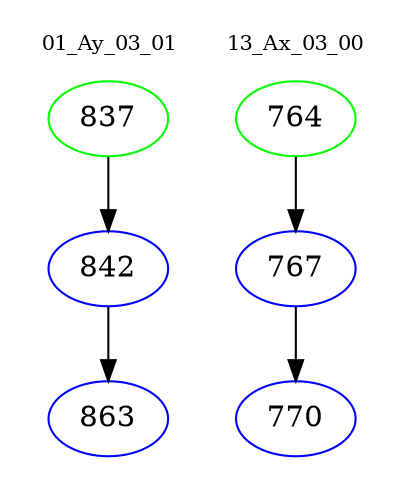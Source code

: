 digraph{
subgraph cluster_0 {
color = white
label = "01_Ay_03_01";
fontsize=10;
T0_837 [label="837", color="green"]
T0_837 -> T0_842 [color="black"]
T0_842 [label="842", color="blue"]
T0_842 -> T0_863 [color="black"]
T0_863 [label="863", color="blue"]
}
subgraph cluster_1 {
color = white
label = "13_Ax_03_00";
fontsize=10;
T1_764 [label="764", color="green"]
T1_764 -> T1_767 [color="black"]
T1_767 [label="767", color="blue"]
T1_767 -> T1_770 [color="black"]
T1_770 [label="770", color="blue"]
}
}
